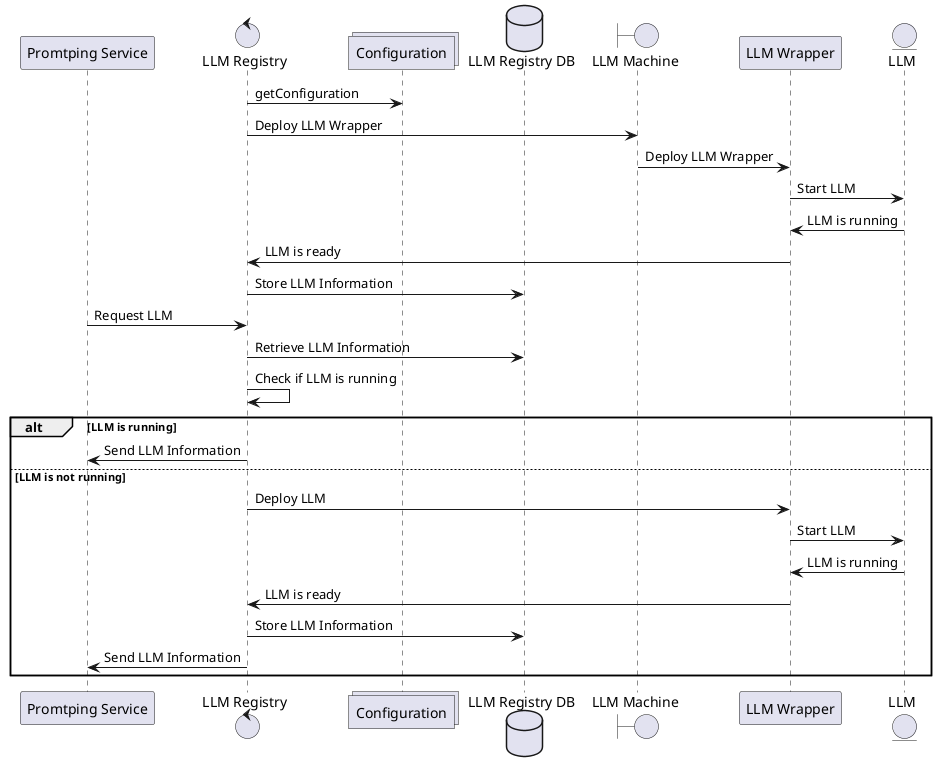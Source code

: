 @startuml Sequenz

participant "Promtping Service" as PromptingService
control "LLM Registry" as Registry
collections "Configuration" as LLMConfig
database "LLM Registry DB" as RegistryDB
boundary "LLM Machine" as LLMM
participant "LLM Wrapper" as LLMW
entity "LLM" as LLM

Registry -> LLMConfig : getConfiguration
Registry -> LLMM : Deploy LLM Wrapper
LLMM -> LLMW : Deploy LLM Wrapper
LLMW -> LLM : Start LLM
LLM -> LLMW : LLM is running
LLMW -> Registry : LLM is ready
Registry -> RegistryDB : Store LLM Information
PromptingService -> Registry : Request LLM
Registry -> RegistryDB : Retrieve LLM Information
Registry -> Registry: Check if LLM is running
alt LLM is running
    Registry -> PromptingService : Send LLM Information
else LLM is not running
    Registry -> LLMW : Deploy LLM
    LLMW -> LLM : Start LLM
    LLM -> LLMW : LLM is running
    LLMW -> Registry : LLM is ready
    Registry -> RegistryDB : Store LLM Information
    Registry -> PromptingService : Send LLM Information
end 
@enduml